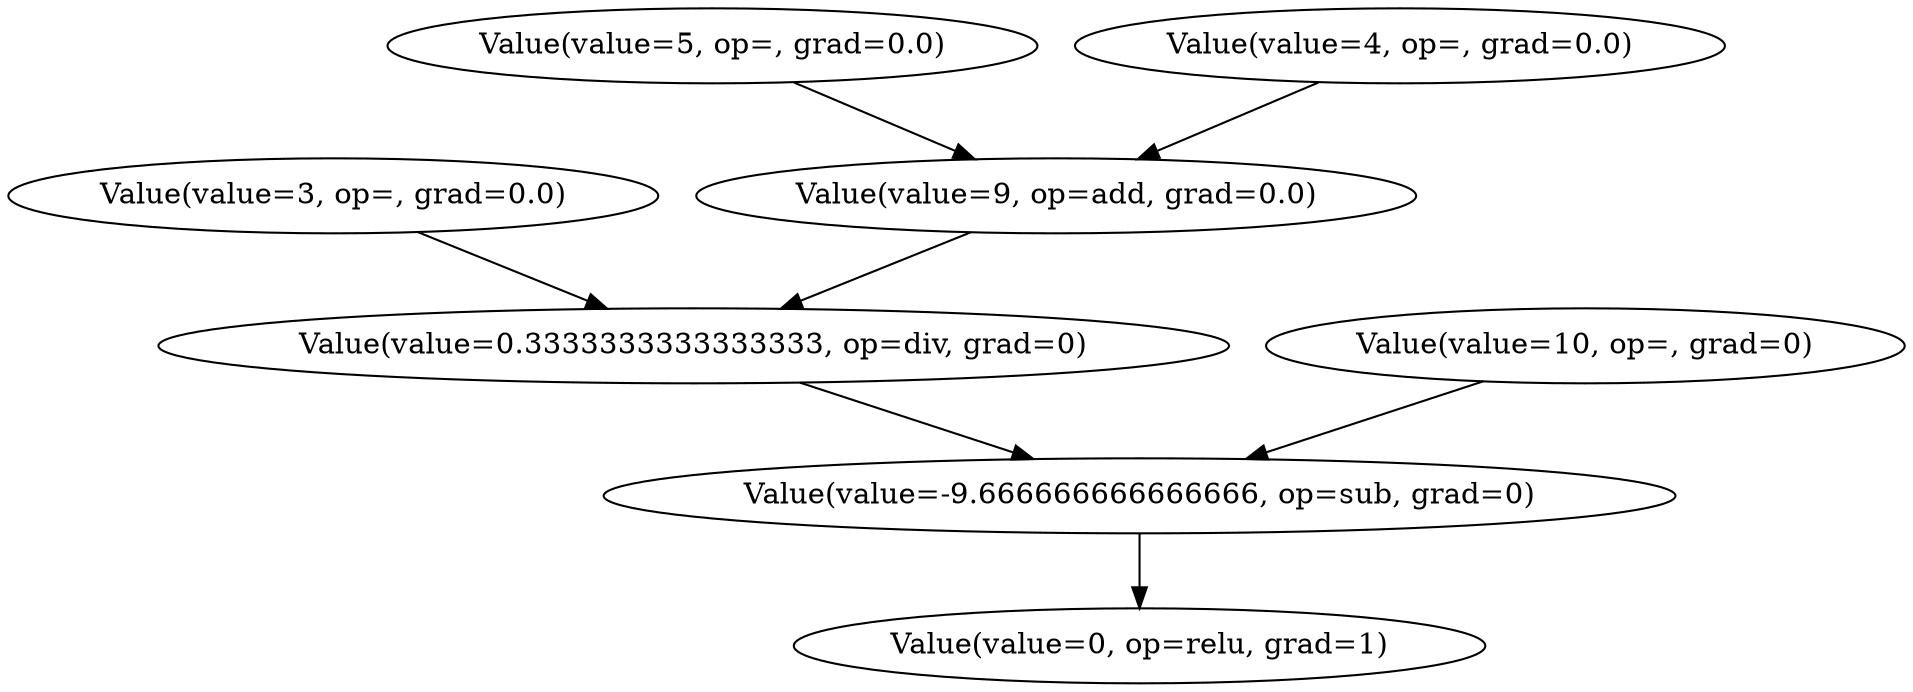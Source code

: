 // Forward
digraph {
	4336933856 [label="Value(value=0, op=relu, grad=1)"]
	4336933760 [label="Value(value=-9.666666666666666, op=sub, grad=0)"]
	4336182736 [label="Value(value=0.3333333333333333, op=div, grad=0)"]
	4332432576 [label="Value(value=3, op=, grad=0.0)"]
	4332432576 -> 4336182736
	4336771072 [label="Value(value=9, op=add, grad=0.0)"]
	4331320144 [label="Value(value=5, op=, grad=0.0)"]
	4331320144 -> 4336771072
	4332433248 [label="Value(value=4, op=, grad=0.0)"]
	4332433248 -> 4336771072
	4336771072 -> 4336182736
	4336182736 -> 4336933760
	4336932800 [label="Value(value=10, op=, grad=0)"]
	4336932800 -> 4336933760
	4336933760 -> 4336933856
}
